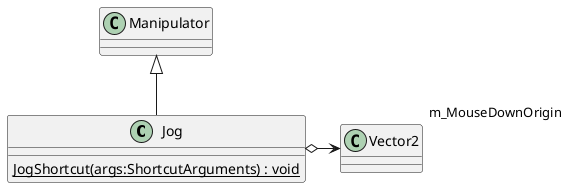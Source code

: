 @startuml
class Jog {
    {static} JogShortcut(args:ShortcutArguments) : void
}
Manipulator <|-- Jog
Jog o-> "m_MouseDownOrigin" Vector2
@enduml
